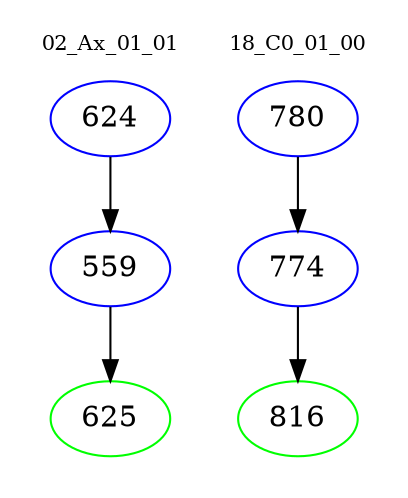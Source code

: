 digraph{
subgraph cluster_0 {
color = white
label = "02_Ax_01_01";
fontsize=10;
T0_624 [label="624", color="blue"]
T0_624 -> T0_559 [color="black"]
T0_559 [label="559", color="blue"]
T0_559 -> T0_625 [color="black"]
T0_625 [label="625", color="green"]
}
subgraph cluster_1 {
color = white
label = "18_C0_01_00";
fontsize=10;
T1_780 [label="780", color="blue"]
T1_780 -> T1_774 [color="black"]
T1_774 [label="774", color="blue"]
T1_774 -> T1_816 [color="black"]
T1_816 [label="816", color="green"]
}
}
